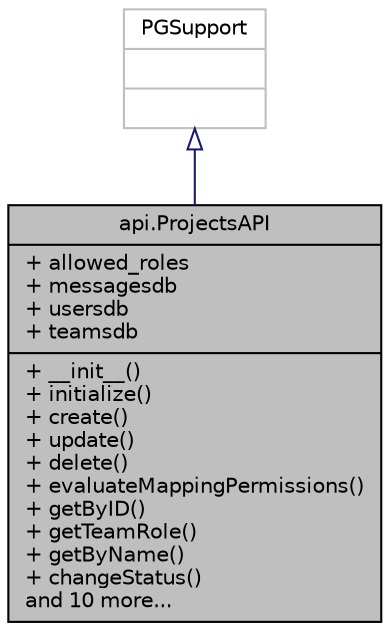 digraph "api.ProjectsAPI"
{
 // LATEX_PDF_SIZE
  edge [fontname="Helvetica",fontsize="10",labelfontname="Helvetica",labelfontsize="10"];
  node [fontname="Helvetica",fontsize="10",shape=record];
  Node1 [label="{api.ProjectsAPI\n|+ allowed_roles\l+ messagesdb\l+ usersdb\l+ teamsdb\l|+ __init__()\l+ initialize()\l+ create()\l+ update()\l+ delete()\l+ evaluateMappingPermissions()\l+ getByID()\l+ getTeamRole()\l+ getByName()\l+ changeStatus()\land 10 more...\l}",height=0.2,width=0.4,color="black", fillcolor="grey75", style="filled", fontcolor="black",tooltip=" "];
  Node2 -> Node1 [dir="back",color="midnightblue",fontsize="10",style="solid",arrowtail="onormal",fontname="Helvetica"];
  Node2 [label="{PGSupport\n||}",height=0.2,width=0.4,color="grey75", fillcolor="white", style="filled",tooltip=" "];
}
